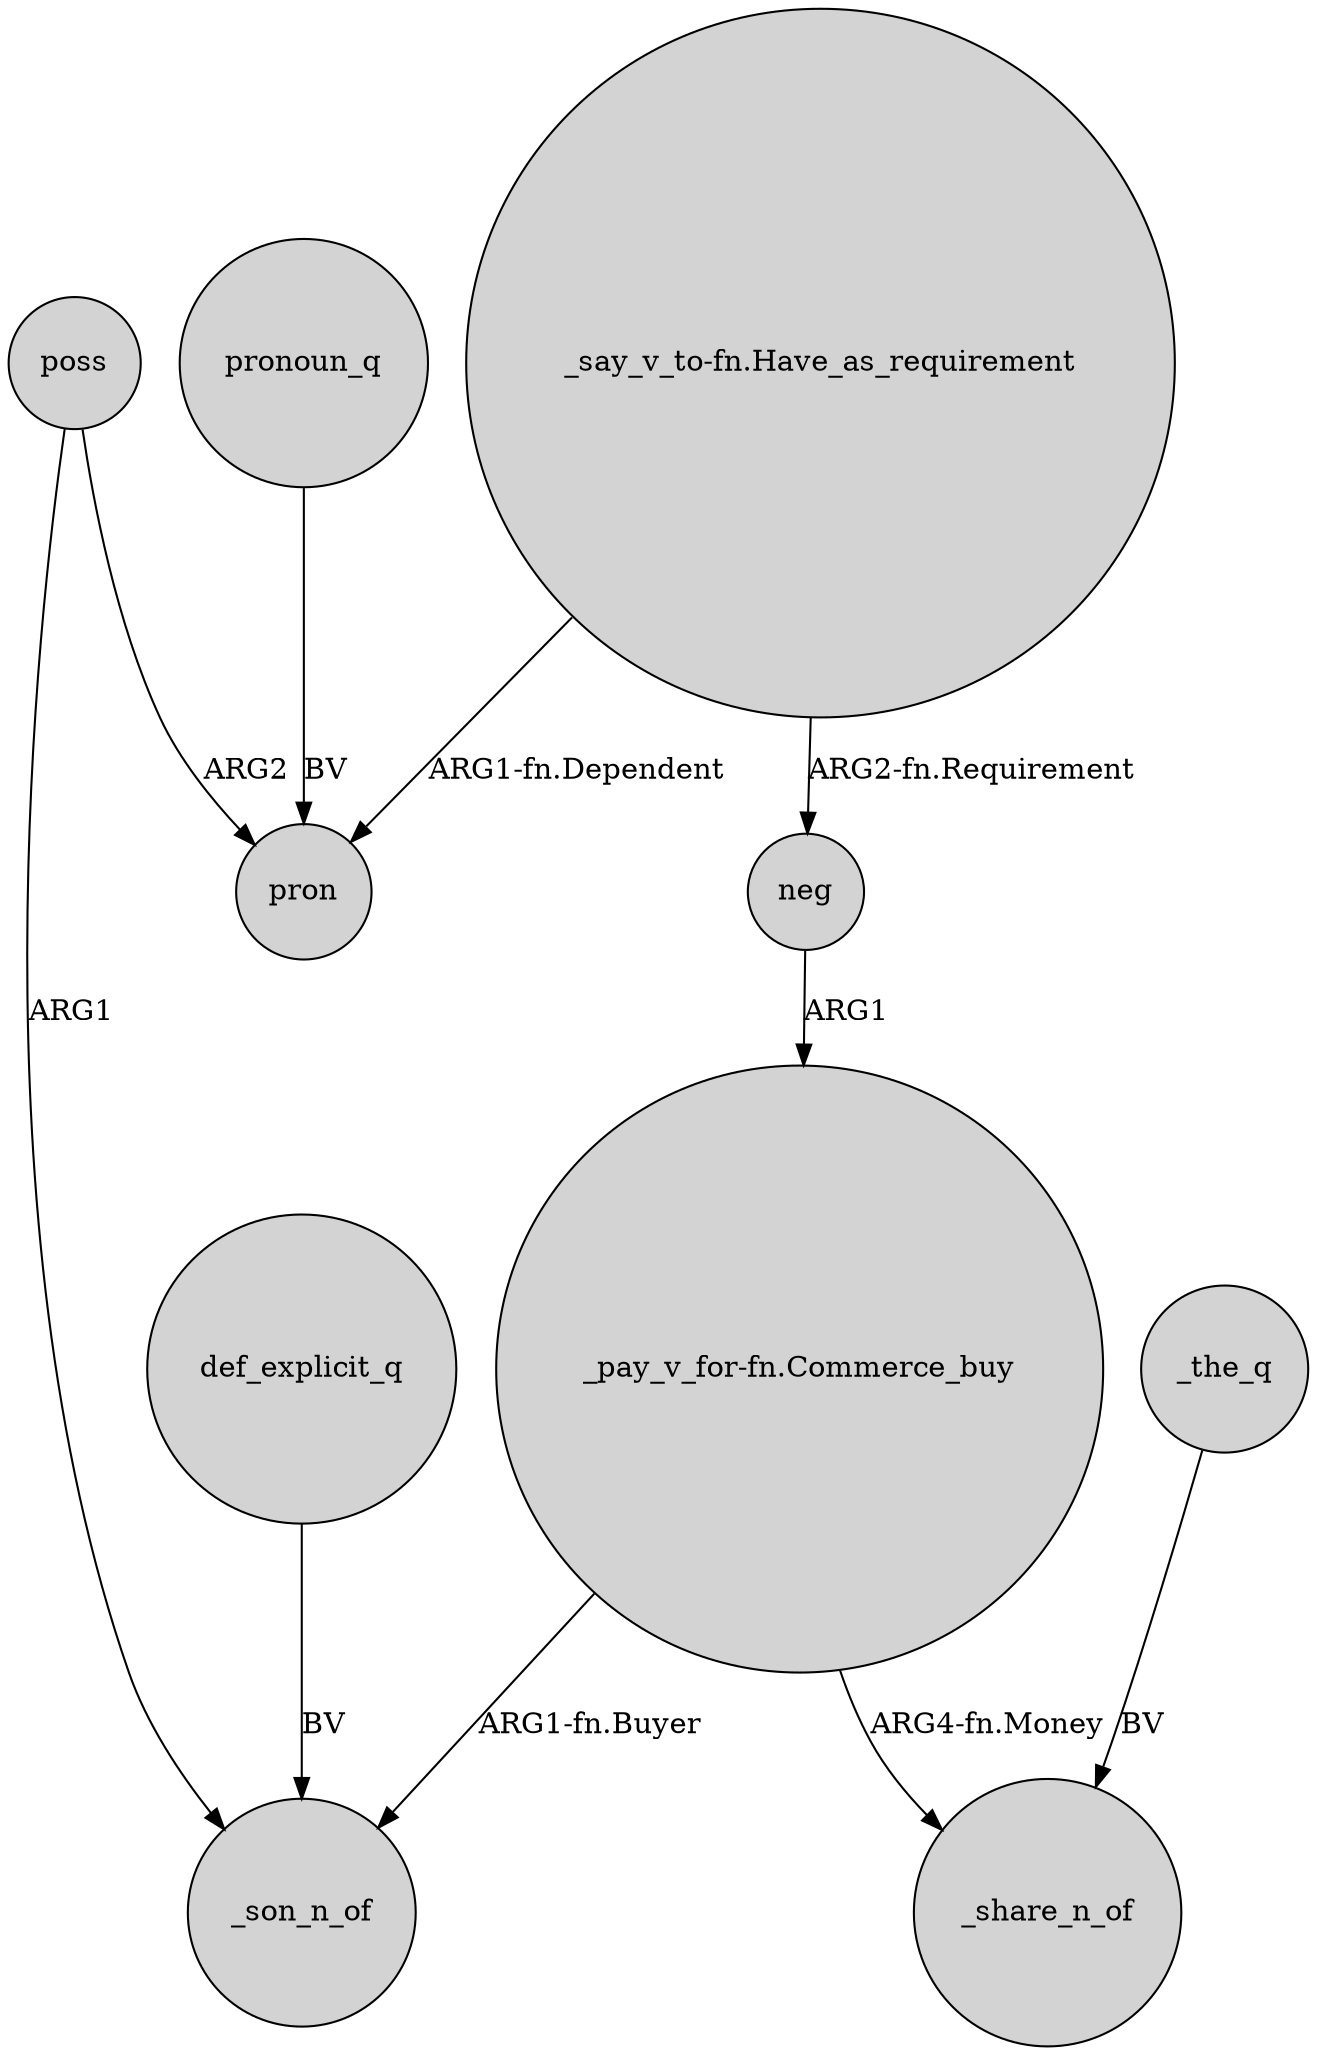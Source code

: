 digraph {
	node [shape=circle style=filled]
	"_pay_v_for-fn.Commerce_buy" -> _son_n_of [label="ARG1-fn.Buyer"]
	"_pay_v_for-fn.Commerce_buy" -> _share_n_of [label="ARG4-fn.Money"]
	"_say_v_to-fn.Have_as_requirement" -> neg [label="ARG2-fn.Requirement"]
	poss -> _son_n_of [label=ARG1]
	"_say_v_to-fn.Have_as_requirement" -> pron [label="ARG1-fn.Dependent"]
	neg -> "_pay_v_for-fn.Commerce_buy" [label=ARG1]
	pronoun_q -> pron [label=BV]
	def_explicit_q -> _son_n_of [label=BV]
	poss -> pron [label=ARG2]
	_the_q -> _share_n_of [label=BV]
}
